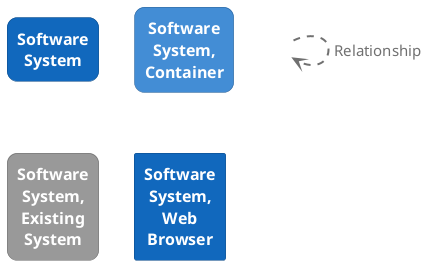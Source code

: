 @startuml
set separator none

skinparam {
  shadowing false
  arrowFontSize 15
  defaultTextAlignment center
  wrapWidth 100
  maxMessageSize 100
}
hide stereotype

skinparam rectangle<<_transparent>> {
  BorderColor transparent
  BackgroundColor transparent
  FontColor transparent
}

skinparam rectangle<<1>> {
  BackgroundColor #1168bd
  FontColor #ffffff
  BorderColor #0b4884
  roundCorner 20
}
rectangle "==Software System" <<1>>

skinparam rectangle<<2>> {
  BackgroundColor #438dd5
  FontColor #ffffff
  BorderColor #2e6295
  roundCorner 20
}
rectangle "==Software System, Container" <<2>>

skinparam rectangle<<3>> {
  BackgroundColor #999999
  FontColor #ffffff
  BorderColor #6b6b6b
  roundCorner 20
}
rectangle "==Software System, Existing System" <<3>>

skinparam rectangle<<4>> {
  BackgroundColor #1168bd
  FontColor #ffffff
  BorderColor #0b4884
}
rectangle "==Software System, Web Browser" <<4>>

rectangle "." <<_transparent>> as 5
5 .[#707070,thickness=2].> 5 : "<color:#707070>Relationship"


@enduml